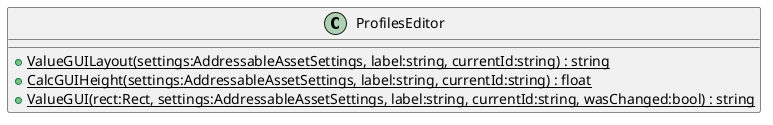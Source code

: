 @startuml
class ProfilesEditor {
    + {static} ValueGUILayout(settings:AddressableAssetSettings, label:string, currentId:string) : string
    + {static} CalcGUIHeight(settings:AddressableAssetSettings, label:string, currentId:string) : float
    + {static} ValueGUI(rect:Rect, settings:AddressableAssetSettings, label:string, currentId:string, wasChanged:bool) : string
}
@enduml
